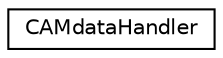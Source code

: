 digraph "Graphical Class Hierarchy"
{
 // LATEX_PDF_SIZE
  edge [fontname="Helvetica",fontsize="10",labelfontname="Helvetica",labelfontsize="10"];
  node [fontname="Helvetica",fontsize="10",shape=record];
  rankdir="LR";
  Node0 [label="CAMdataHandler",height=0.2,width=0.4,color="black", fillcolor="white", style="filled",URL="$classCAMdataHandler.html",tooltip=" "];
}
